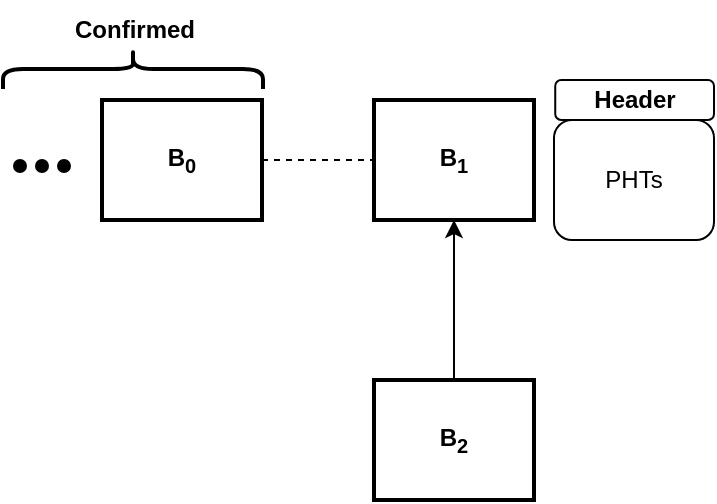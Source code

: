 <mxfile version="26.1.0">
  <diagram name="Page-1" id="ewwKVMGRooejmkT6I6RQ">
    <mxGraphModel dx="970" dy="772" grid="1" gridSize="10" guides="1" tooltips="1" connect="1" arrows="1" fold="1" page="1" pageScale="1" pageWidth="827" pageHeight="1169" math="0" shadow="0">
      <root>
        <mxCell id="0" />
        <mxCell id="1" parent="0" />
        <mxCell id="TI8yZaUI9P1Kt7yOKUgH-2" value="&lt;b&gt;B&lt;sub&gt;1&lt;/sub&gt;&lt;/b&gt;" style="rounded=0;whiteSpace=wrap;html=1;strokeWidth=2;" vertex="1" parent="1">
          <mxGeometry x="230" y="70" width="80" height="60" as="geometry" />
        </mxCell>
        <mxCell id="TI8yZaUI9P1Kt7yOKUgH-3" value="&lt;b&gt;B&lt;sub&gt;2&lt;/sub&gt;&lt;/b&gt;" style="rounded=0;whiteSpace=wrap;html=1;strokeWidth=2;" vertex="1" parent="1">
          <mxGeometry x="230" y="210" width="80" height="60" as="geometry" />
        </mxCell>
        <mxCell id="TI8yZaUI9P1Kt7yOKUgH-5" value="&lt;b&gt;B&lt;sub&gt;0&lt;/sub&gt;&lt;/b&gt;" style="rounded=0;whiteSpace=wrap;html=1;strokeWidth=2;" vertex="1" parent="1">
          <mxGeometry x="94" y="70" width="80" height="60" as="geometry" />
        </mxCell>
        <mxCell id="TI8yZaUI9P1Kt7yOKUgH-6" value="" style="endArrow=none;dashed=1;html=1;rounded=0;exitX=1;exitY=0.5;exitDx=0;exitDy=0;entryX=0;entryY=0.5;entryDx=0;entryDy=0;" edge="1" parent="1" source="TI8yZaUI9P1Kt7yOKUgH-5" target="TI8yZaUI9P1Kt7yOKUgH-2">
          <mxGeometry width="50" height="50" relative="1" as="geometry">
            <mxPoint x="304" y="110" as="sourcePoint" />
            <mxPoint x="214" y="100" as="targetPoint" />
          </mxGeometry>
        </mxCell>
        <mxCell id="TI8yZaUI9P1Kt7yOKUgH-8" value="" style="group" vertex="1" connectable="0" parent="1">
          <mxGeometry x="51" y="100" width="26" height="6" as="geometry" />
        </mxCell>
        <mxCell id="TI8yZaUI9P1Kt7yOKUgH-9" value="" style="ellipse;shape=doubleEllipse;whiteSpace=wrap;html=1;aspect=fixed;fillColor=#000000;" vertex="1" parent="TI8yZaUI9P1Kt7yOKUgH-8">
          <mxGeometry x="-1" width="6" height="6" as="geometry" />
        </mxCell>
        <mxCell id="TI8yZaUI9P1Kt7yOKUgH-10" value="" style="ellipse;shape=doubleEllipse;whiteSpace=wrap;html=1;aspect=fixed;fillColor=#000000;" vertex="1" parent="TI8yZaUI9P1Kt7yOKUgH-8">
          <mxGeometry x="10" width="6" height="6" as="geometry" />
        </mxCell>
        <mxCell id="TI8yZaUI9P1Kt7yOKUgH-11" value="" style="ellipse;shape=doubleEllipse;whiteSpace=wrap;html=1;aspect=fixed;fillColor=#000000;" vertex="1" parent="TI8yZaUI9P1Kt7yOKUgH-8">
          <mxGeometry x="21" width="6" height="6" as="geometry" />
        </mxCell>
        <mxCell id="TI8yZaUI9P1Kt7yOKUgH-13" value="" style="endArrow=classic;html=1;rounded=0;entryX=0.5;entryY=1;entryDx=0;entryDy=0;" edge="1" parent="1" source="TI8yZaUI9P1Kt7yOKUgH-3" target="TI8yZaUI9P1Kt7yOKUgH-2">
          <mxGeometry width="50" height="50" relative="1" as="geometry">
            <mxPoint x="390" y="310" as="sourcePoint" />
            <mxPoint x="440" y="260" as="targetPoint" />
          </mxGeometry>
        </mxCell>
        <mxCell id="TI8yZaUI9P1Kt7yOKUgH-14" value="" style="shape=curlyBracket;whiteSpace=wrap;html=1;rounded=1;labelPosition=left;verticalLabelPosition=middle;align=right;verticalAlign=middle;rotation=90;strokeWidth=2;" vertex="1" parent="1">
          <mxGeometry x="99.5" y="-10.5" width="20" height="130" as="geometry" />
        </mxCell>
        <mxCell id="TI8yZaUI9P1Kt7yOKUgH-15" value="&lt;b&gt;Confirmed&lt;/b&gt;" style="text;html=1;align=center;verticalAlign=middle;resizable=0;points=[];autosize=1;strokeColor=none;fillColor=none;" vertex="1" parent="1">
          <mxGeometry x="69.5" y="20" width="80" height="30" as="geometry" />
        </mxCell>
        <mxCell id="TI8yZaUI9P1Kt7yOKUgH-24" value="" style="group" vertex="1" connectable="0" parent="1">
          <mxGeometry x="320" y="60" width="80" height="80" as="geometry" />
        </mxCell>
        <mxCell id="TI8yZaUI9P1Kt7yOKUgH-25" value="Header" style="rounded=1;whiteSpace=wrap;html=1;fontStyle=1" vertex="1" parent="TI8yZaUI9P1Kt7yOKUgH-24">
          <mxGeometry x="0.62" width="79.38" height="20" as="geometry" />
        </mxCell>
        <mxCell id="TI8yZaUI9P1Kt7yOKUgH-26" value="" style="group" vertex="1" connectable="0" parent="TI8yZaUI9P1Kt7yOKUgH-24">
          <mxGeometry y="20" width="80" height="60" as="geometry" />
        </mxCell>
        <mxCell id="TI8yZaUI9P1Kt7yOKUgH-27" value="PHTs" style="rounded=1;whiteSpace=wrap;html=1;" vertex="1" parent="TI8yZaUI9P1Kt7yOKUgH-26">
          <mxGeometry width="80" height="60" as="geometry" />
        </mxCell>
      </root>
    </mxGraphModel>
  </diagram>
</mxfile>
